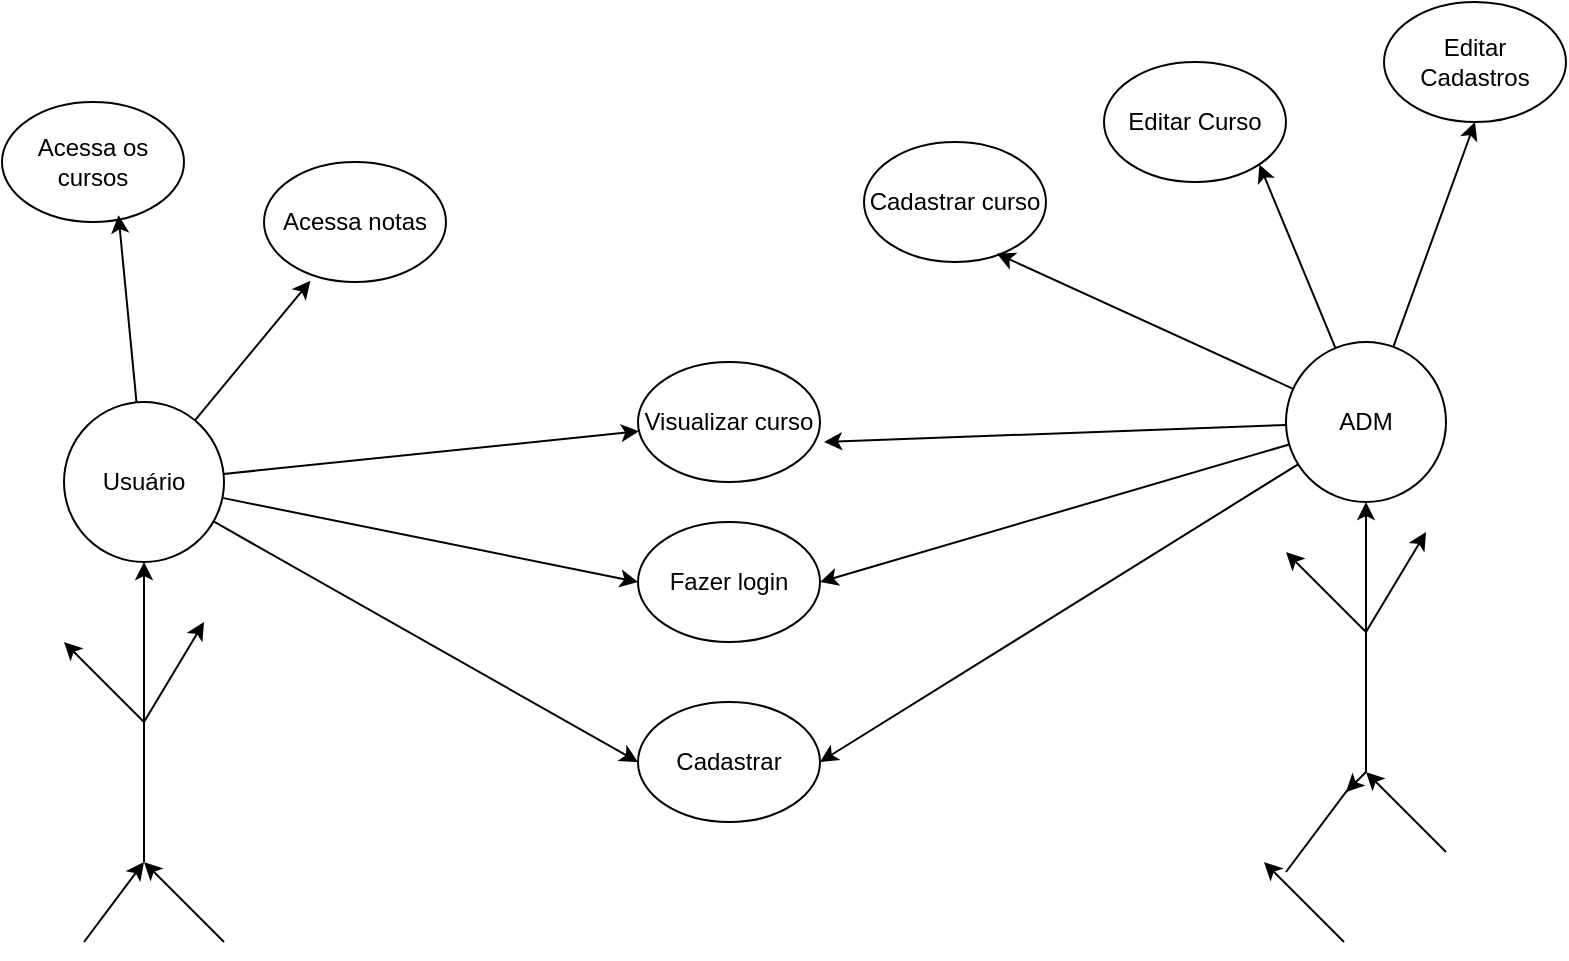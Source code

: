 <mxfile version="24.7.17">
  <diagram name="Página-1" id="swnoNFlBaDWwpjYC3yhY">
    <mxGraphModel dx="1050" dy="557" grid="1" gridSize="10" guides="1" tooltips="1" connect="1" arrows="1" fold="1" page="1" pageScale="1" pageWidth="827" pageHeight="1169" math="0" shadow="0">
      <root>
        <mxCell id="0" />
        <mxCell id="1" parent="0" />
        <mxCell id="owdHjfoBuozvTa368MMr-3" value="&lt;font style=&quot;vertical-align: inherit;&quot;&gt;&lt;font style=&quot;vertical-align: inherit;&quot;&gt;&lt;font style=&quot;vertical-align: inherit;&quot;&gt;&lt;font style=&quot;vertical-align: inherit;&quot;&gt;Fazer login&lt;/font&gt;&lt;/font&gt;&lt;/font&gt;&lt;/font&gt;" style="ellipse;whiteSpace=wrap;html=1;" vertex="1" parent="1">
          <mxGeometry x="357" y="260" width="91" height="60" as="geometry" />
        </mxCell>
        <mxCell id="owdHjfoBuozvTa368MMr-4" value="&lt;font style=&quot;vertical-align: inherit;&quot;&gt;&lt;font style=&quot;vertical-align: inherit;&quot;&gt;&lt;font style=&quot;vertical-align: inherit;&quot;&gt;&lt;font style=&quot;vertical-align: inherit;&quot;&gt;&lt;font style=&quot;vertical-align: inherit;&quot;&gt;&lt;font style=&quot;vertical-align: inherit;&quot;&gt;Cadastrar&lt;/font&gt;&lt;/font&gt;&lt;/font&gt;&lt;/font&gt;&lt;/font&gt;&lt;/font&gt;" style="ellipse;whiteSpace=wrap;html=1;" vertex="1" parent="1">
          <mxGeometry x="357" y="350" width="91" height="60" as="geometry" />
        </mxCell>
        <mxCell id="owdHjfoBuozvTa368MMr-5" value="&lt;font style=&quot;vertical-align: inherit;&quot;&gt;&lt;font style=&quot;vertical-align: inherit;&quot;&gt;Cadastrar curso&lt;/font&gt;&lt;/font&gt;&lt;span style=&quot;color: rgba(0, 0, 0, 0); font-family: monospace; font-size: 0px; text-align: start; text-wrap: nowrap;&quot;&gt;&lt;font style=&quot;vertical-align: inherit;&quot;&gt;&lt;font style=&quot;vertical-align: inherit;&quot;&gt;%3CmxGraphModel%3E%3Croot%3E%3CmxCell%20id%3D%220%22%2F%3E%3CmxCell%20id%3D%221%22%20pai%3D%220%22%2F%3E%3CmxCell%20id%3D%222%22%20valor%3D%22%26lt%3Bfonte%20estilo%3D%26quot%3Balinhamento-vertical%3A%20herdar%3B% 26quot%3B%26gt%3B%26lt%3Bestilo%3D%26quot%3Balinhamento-vertical%3A%20herdar%3B%26quot%3B%26gt%3B%26lt%3Bestilo%3D%26quot%3Balinhamento-vertical%3A%20herdar%3B%26quot%3B%26gt%3B%26lt%3Bestilo%3D%26quot %3Bvertical-align%3A%20herdar%3B%26quot%3B%26gt%3BFazer%20login%26lt%3B%2Ffont%26gt%3B%26lt%3B%2Ffont%26gt%3B%26lt%3B%2Ffont%26gt%3B%26lt%3B%2Ffont%26gt%3B%26lt%3B%2Ffont%26gt%3B%22%20estilo%3D%22elipse%3BwhiteSpace%3Dwrap%3Bhtml%3 D1%3B%22%20vértice%3D%221%22%20pai%3D%221%22%3E%3CmxGeometria%20x%3D%22357%22%20y%3D%22260%22%20largura%3D%2291%22%20altura%3D%2260%22%20como%3D%22geometria%22%2F%3E%3C%2FmxCélula%3E%3C%2Froot%3E%3C%2FmxModeloGráfico%3E&lt;/font&gt;&lt;/font&gt;&lt;/span&gt;" style="ellipse;whiteSpace=wrap;html=1;" vertex="1" parent="1">
          <mxGeometry x="470" y="70" width="91" height="60" as="geometry" />
        </mxCell>
        <mxCell id="owdHjfoBuozvTa368MMr-6" value="&lt;font style=&quot;vertical-align: inherit;&quot;&gt;&lt;font style=&quot;vertical-align: inherit;&quot;&gt;&lt;font style=&quot;vertical-align: inherit;&quot;&gt;&lt;font style=&quot;vertical-align: inherit;&quot;&gt;Editar Curso&lt;/font&gt;&lt;/font&gt;&lt;/font&gt;&lt;/font&gt;" style="ellipse;whiteSpace=wrap;html=1;" vertex="1" parent="1">
          <mxGeometry x="590" y="30" width="91" height="60" as="geometry" />
        </mxCell>
        <mxCell id="owdHjfoBuozvTa368MMr-7" value="&lt;font style=&quot;vertical-align: inherit;&quot;&gt;&lt;font style=&quot;vertical-align: inherit;&quot;&gt;&lt;font style=&quot;vertical-align: inherit;&quot;&gt;&lt;font style=&quot;vertical-align: inherit;&quot;&gt;Editar Cadastros&lt;/font&gt;&lt;/font&gt;&lt;/font&gt;&lt;/font&gt;" style="ellipse;whiteSpace=wrap;html=1;" vertex="1" parent="1">
          <mxGeometry x="730" width="91" height="60" as="geometry" />
        </mxCell>
        <mxCell id="owdHjfoBuozvTa368MMr-8" value="&lt;font style=&quot;vertical-align: inherit;&quot;&gt;&lt;font style=&quot;vertical-align: inherit;&quot;&gt;&lt;font style=&quot;vertical-align: inherit;&quot;&gt;&lt;font style=&quot;vertical-align: inherit;&quot;&gt;&lt;font style=&quot;vertical-align: inherit;&quot;&gt;&lt;font style=&quot;vertical-align: inherit;&quot;&gt;Acessa os cursos&lt;/font&gt;&lt;/font&gt;&lt;/font&gt;&lt;/font&gt;&lt;/font&gt;&lt;/font&gt;" style="ellipse;whiteSpace=wrap;html=1;" vertex="1" parent="1">
          <mxGeometry x="39" y="50" width="91" height="60" as="geometry" />
        </mxCell>
        <mxCell id="owdHjfoBuozvTa368MMr-9" value="Acessa notas" style="ellipse;whiteSpace=wrap;html=1;" vertex="1" parent="1">
          <mxGeometry x="170" y="80" width="91" height="60" as="geometry" />
        </mxCell>
        <mxCell id="owdHjfoBuozvTa368MMr-10" value="&lt;font style=&quot;vertical-align: inherit;&quot;&gt;&lt;font style=&quot;vertical-align: inherit;&quot;&gt;&lt;font style=&quot;vertical-align: inherit;&quot;&gt;&lt;font style=&quot;vertical-align: inherit;&quot;&gt;&lt;font style=&quot;vertical-align: inherit;&quot;&gt;&lt;font style=&quot;vertical-align: inherit;&quot;&gt;Visualizar curso&lt;/font&gt;&lt;/font&gt;&lt;/font&gt;&lt;/font&gt;&lt;/font&gt;&lt;/font&gt;" style="ellipse;whiteSpace=wrap;html=1;" vertex="1" parent="1">
          <mxGeometry x="357" y="180" width="91" height="60" as="geometry" />
        </mxCell>
        <mxCell id="owdHjfoBuozvTa368MMr-17" value="" style="edgeStyle=none;rounded=0;orthogonalLoop=1;jettySize=auto;html=1;" edge="1" parent="1" target="owdHjfoBuozvTa368MMr-16">
          <mxGeometry relative="1" as="geometry">
            <mxPoint x="110" y="430" as="sourcePoint" />
          </mxGeometry>
        </mxCell>
        <mxCell id="owdHjfoBuozvTa368MMr-32" style="edgeStyle=none;rounded=0;orthogonalLoop=1;jettySize=auto;html=1;entryX=0;entryY=0.5;entryDx=0;entryDy=0;" edge="1" parent="1" source="owdHjfoBuozvTa368MMr-16" target="owdHjfoBuozvTa368MMr-4">
          <mxGeometry relative="1" as="geometry" />
        </mxCell>
        <mxCell id="owdHjfoBuozvTa368MMr-35" style="edgeStyle=none;rounded=0;orthogonalLoop=1;jettySize=auto;html=1;" edge="1" parent="1" source="owdHjfoBuozvTa368MMr-16" target="owdHjfoBuozvTa368MMr-10">
          <mxGeometry relative="1" as="geometry" />
        </mxCell>
        <mxCell id="owdHjfoBuozvTa368MMr-36" style="edgeStyle=none;rounded=0;orthogonalLoop=1;jettySize=auto;html=1;entryX=0;entryY=0.5;entryDx=0;entryDy=0;" edge="1" parent="1" source="owdHjfoBuozvTa368MMr-16" target="owdHjfoBuozvTa368MMr-3">
          <mxGeometry relative="1" as="geometry" />
        </mxCell>
        <mxCell id="owdHjfoBuozvTa368MMr-16" value="Usuário" style="ellipse;whiteSpace=wrap;html=1;rounded=1;" vertex="1" parent="1">
          <mxGeometry x="70" y="200" width="80" height="80" as="geometry" />
        </mxCell>
        <mxCell id="owdHjfoBuozvTa368MMr-19" style="edgeStyle=none;rounded=0;orthogonalLoop=1;jettySize=auto;html=1;" edge="1" parent="1">
          <mxGeometry relative="1" as="geometry">
            <mxPoint x="110" y="430" as="targetPoint" />
            <mxPoint x="150" y="470" as="sourcePoint" />
          </mxGeometry>
        </mxCell>
        <mxCell id="owdHjfoBuozvTa368MMr-21" style="edgeStyle=none;rounded=0;orthogonalLoop=1;jettySize=auto;html=1;" edge="1" parent="1">
          <mxGeometry relative="1" as="geometry">
            <mxPoint x="70" y="320" as="targetPoint" />
            <mxPoint x="110" y="360" as="sourcePoint" />
          </mxGeometry>
        </mxCell>
        <mxCell id="owdHjfoBuozvTa368MMr-22" style="edgeStyle=none;rounded=0;orthogonalLoop=1;jettySize=auto;html=1;" edge="1" parent="1">
          <mxGeometry relative="1" as="geometry">
            <mxPoint x="140" y="310" as="targetPoint" />
            <mxPoint x="110" y="360" as="sourcePoint" />
          </mxGeometry>
        </mxCell>
        <mxCell id="owdHjfoBuozvTa368MMr-23" value="" style="edgeStyle=none;rounded=0;orthogonalLoop=1;jettySize=auto;html=1;" edge="1" parent="1" target="owdHjfoBuozvTa368MMr-24">
          <mxGeometry relative="1" as="geometry">
            <mxPoint x="721" y="385" as="sourcePoint" />
          </mxGeometry>
        </mxCell>
        <mxCell id="owdHjfoBuozvTa368MMr-29" style="edgeStyle=none;rounded=0;orthogonalLoop=1;jettySize=auto;html=1;entryX=1;entryY=0.5;entryDx=0;entryDy=0;" edge="1" parent="1" source="owdHjfoBuozvTa368MMr-24" target="owdHjfoBuozvTa368MMr-3">
          <mxGeometry relative="1" as="geometry" />
        </mxCell>
        <mxCell id="owdHjfoBuozvTa368MMr-30" style="edgeStyle=none;rounded=0;orthogonalLoop=1;jettySize=auto;html=1;" edge="1" parent="1" source="owdHjfoBuozvTa368MMr-24">
          <mxGeometry relative="1" as="geometry">
            <mxPoint x="450" y="220" as="targetPoint" />
          </mxGeometry>
        </mxCell>
        <mxCell id="owdHjfoBuozvTa368MMr-31" style="edgeStyle=none;rounded=0;orthogonalLoop=1;jettySize=auto;html=1;entryX=1;entryY=0.5;entryDx=0;entryDy=0;" edge="1" parent="1" source="owdHjfoBuozvTa368MMr-24" target="owdHjfoBuozvTa368MMr-4">
          <mxGeometry relative="1" as="geometry" />
        </mxCell>
        <mxCell id="owdHjfoBuozvTa368MMr-38" style="edgeStyle=none;rounded=0;orthogonalLoop=1;jettySize=auto;html=1;entryX=1;entryY=1;entryDx=0;entryDy=0;" edge="1" parent="1" source="owdHjfoBuozvTa368MMr-24" target="owdHjfoBuozvTa368MMr-6">
          <mxGeometry relative="1" as="geometry" />
        </mxCell>
        <mxCell id="owdHjfoBuozvTa368MMr-39" style="edgeStyle=none;rounded=0;orthogonalLoop=1;jettySize=auto;html=1;entryX=0.5;entryY=1;entryDx=0;entryDy=0;" edge="1" parent="1" source="owdHjfoBuozvTa368MMr-24" target="owdHjfoBuozvTa368MMr-7">
          <mxGeometry relative="1" as="geometry" />
        </mxCell>
        <mxCell id="owdHjfoBuozvTa368MMr-24" value="ADM" style="ellipse;whiteSpace=wrap;html=1;rounded=1;" vertex="1" parent="1">
          <mxGeometry x="681" y="170" width="80" height="80" as="geometry" />
        </mxCell>
        <mxCell id="owdHjfoBuozvTa368MMr-25" style="edgeStyle=none;rounded=0;orthogonalLoop=1;jettySize=auto;html=1;" edge="1" parent="1">
          <mxGeometry relative="1" as="geometry">
            <mxPoint x="721" y="385" as="targetPoint" />
            <mxPoint x="761" y="425" as="sourcePoint" />
          </mxGeometry>
        </mxCell>
        <mxCell id="owdHjfoBuozvTa368MMr-26" style="edgeStyle=none;rounded=0;orthogonalLoop=1;jettySize=auto;html=1;" edge="1" parent="1">
          <mxGeometry relative="1" as="geometry">
            <mxPoint x="711" y="395" as="targetPoint" />
            <mxPoint x="681" y="435" as="sourcePoint" />
            <Array as="points">
              <mxPoint x="711" y="395" />
              <mxPoint x="721" y="385" />
            </Array>
          </mxGeometry>
        </mxCell>
        <mxCell id="owdHjfoBuozvTa368MMr-27" style="edgeStyle=none;rounded=0;orthogonalLoop=1;jettySize=auto;html=1;" edge="1" parent="1">
          <mxGeometry relative="1" as="geometry">
            <mxPoint x="681" y="275" as="targetPoint" />
            <mxPoint x="721" y="315" as="sourcePoint" />
          </mxGeometry>
        </mxCell>
        <mxCell id="owdHjfoBuozvTa368MMr-28" style="edgeStyle=none;rounded=0;orthogonalLoop=1;jettySize=auto;html=1;" edge="1" parent="1">
          <mxGeometry relative="1" as="geometry">
            <mxPoint x="751" y="265" as="targetPoint" />
            <mxPoint x="721" y="315" as="sourcePoint" />
          </mxGeometry>
        </mxCell>
        <mxCell id="owdHjfoBuozvTa368MMr-33" style="edgeStyle=none;rounded=0;orthogonalLoop=1;jettySize=auto;html=1;entryX=0.64;entryY=0.943;entryDx=0;entryDy=0;entryPerimeter=0;" edge="1" parent="1" source="owdHjfoBuozvTa368MMr-16" target="owdHjfoBuozvTa368MMr-8">
          <mxGeometry relative="1" as="geometry" />
        </mxCell>
        <mxCell id="owdHjfoBuozvTa368MMr-34" style="edgeStyle=none;rounded=0;orthogonalLoop=1;jettySize=auto;html=1;entryX=0.255;entryY=0.99;entryDx=0;entryDy=0;entryPerimeter=0;" edge="1" parent="1" source="owdHjfoBuozvTa368MMr-16" target="owdHjfoBuozvTa368MMr-9">
          <mxGeometry relative="1" as="geometry" />
        </mxCell>
        <mxCell id="owdHjfoBuozvTa368MMr-37" style="edgeStyle=none;rounded=0;orthogonalLoop=1;jettySize=auto;html=1;entryX=0.73;entryY=0.93;entryDx=0;entryDy=0;entryPerimeter=0;" edge="1" parent="1" source="owdHjfoBuozvTa368MMr-24" target="owdHjfoBuozvTa368MMr-5">
          <mxGeometry relative="1" as="geometry" />
        </mxCell>
        <mxCell id="owdHjfoBuozvTa368MMr-40" style="edgeStyle=none;rounded=0;orthogonalLoop=1;jettySize=auto;html=1;" edge="1" parent="1">
          <mxGeometry relative="1" as="geometry">
            <mxPoint x="110" y="430" as="targetPoint" />
            <mxPoint x="80" y="470" as="sourcePoint" />
          </mxGeometry>
        </mxCell>
        <mxCell id="owdHjfoBuozvTa368MMr-41" style="edgeStyle=none;rounded=0;orthogonalLoop=1;jettySize=auto;html=1;" edge="1" parent="1">
          <mxGeometry relative="1" as="geometry">
            <mxPoint x="670" y="430" as="targetPoint" />
            <mxPoint x="710" y="470" as="sourcePoint" />
          </mxGeometry>
        </mxCell>
      </root>
    </mxGraphModel>
  </diagram>
</mxfile>
